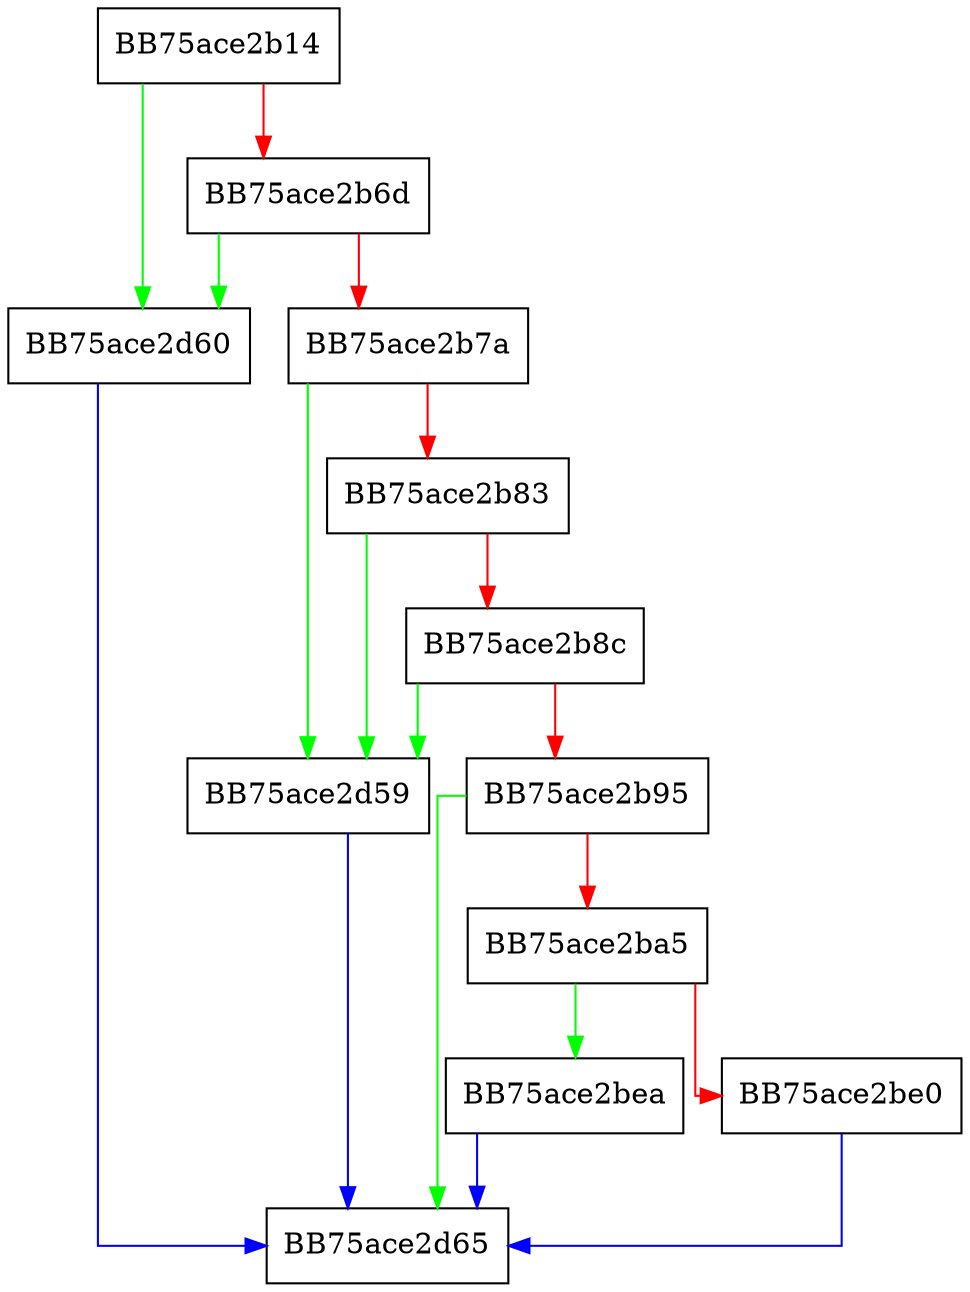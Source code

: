 digraph PFAC_DXDispatchSearch {
  node [shape="box"];
  graph [splines=ortho];
  BB75ace2b14 -> BB75ace2d60 [color="green"];
  BB75ace2b14 -> BB75ace2b6d [color="red"];
  BB75ace2b6d -> BB75ace2d60 [color="green"];
  BB75ace2b6d -> BB75ace2b7a [color="red"];
  BB75ace2b7a -> BB75ace2d59 [color="green"];
  BB75ace2b7a -> BB75ace2b83 [color="red"];
  BB75ace2b83 -> BB75ace2d59 [color="green"];
  BB75ace2b83 -> BB75ace2b8c [color="red"];
  BB75ace2b8c -> BB75ace2d59 [color="green"];
  BB75ace2b8c -> BB75ace2b95 [color="red"];
  BB75ace2b95 -> BB75ace2d65 [color="green"];
  BB75ace2b95 -> BB75ace2ba5 [color="red"];
  BB75ace2ba5 -> BB75ace2bea [color="green"];
  BB75ace2ba5 -> BB75ace2be0 [color="red"];
  BB75ace2be0 -> BB75ace2d65 [color="blue"];
  BB75ace2bea -> BB75ace2d65 [color="blue"];
  BB75ace2d59 -> BB75ace2d65 [color="blue"];
  BB75ace2d60 -> BB75ace2d65 [color="blue"];
}